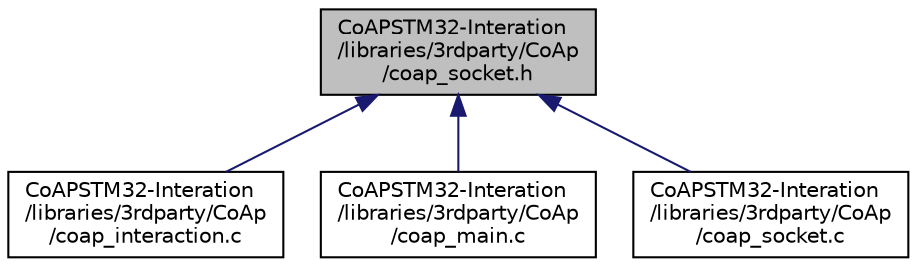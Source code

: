 digraph "CoAPSTM32-Interation/libraries/3rdparty/CoAp/coap_socket.h"
{
 // LATEX_PDF_SIZE
  edge [fontname="Helvetica",fontsize="10",labelfontname="Helvetica",labelfontsize="10"];
  node [fontname="Helvetica",fontsize="10",shape=record];
  Node1 [label="CoAPSTM32-Interation\l/libraries/3rdparty/CoAp\l/coap_socket.h",height=0.2,width=0.4,color="black", fillcolor="grey75", style="filled", fontcolor="black",tooltip=" "];
  Node1 -> Node2 [dir="back",color="midnightblue",fontsize="10",style="solid",fontname="Helvetica"];
  Node2 [label="CoAPSTM32-Interation\l/libraries/3rdparty/CoAp\l/coap_interaction.c",height=0.2,width=0.4,color="black", fillcolor="white", style="filled",URL="$coap__interaction_8c.html",tooltip=" "];
  Node1 -> Node3 [dir="back",color="midnightblue",fontsize="10",style="solid",fontname="Helvetica"];
  Node3 [label="CoAPSTM32-Interation\l/libraries/3rdparty/CoAp\l/coap_main.c",height=0.2,width=0.4,color="black", fillcolor="white", style="filled",URL="$coap__main_8c.html",tooltip=" "];
  Node1 -> Node4 [dir="back",color="midnightblue",fontsize="10",style="solid",fontname="Helvetica"];
  Node4 [label="CoAPSTM32-Interation\l/libraries/3rdparty/CoAp\l/coap_socket.c",height=0.2,width=0.4,color="black", fillcolor="white", style="filled",URL="$coap__socket_8c.html",tooltip=" "];
}
